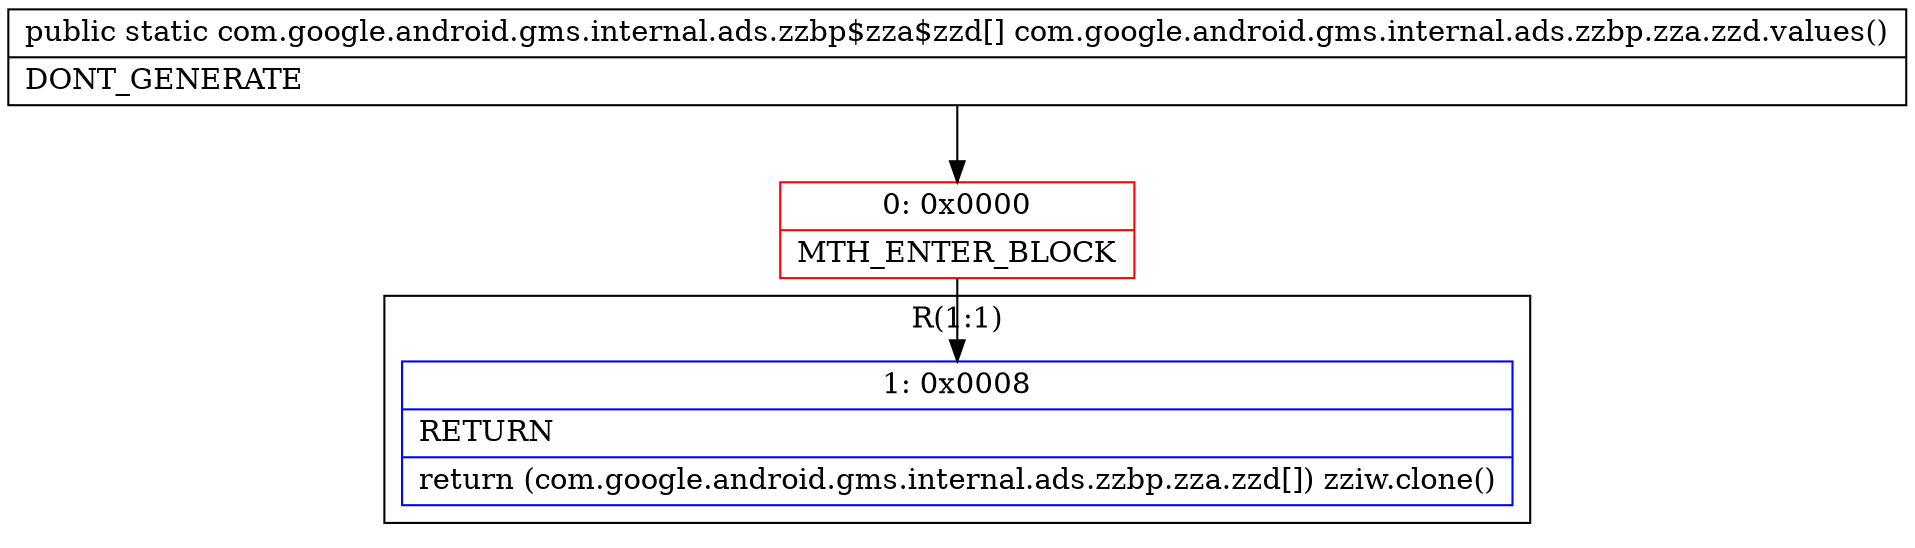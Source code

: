 digraph "CFG forcom.google.android.gms.internal.ads.zzbp.zza.zzd.values()[Lcom\/google\/android\/gms\/internal\/ads\/zzbp$zza$zzd;" {
subgraph cluster_Region_521013506 {
label = "R(1:1)";
node [shape=record,color=blue];
Node_1 [shape=record,label="{1\:\ 0x0008|RETURN\l|return (com.google.android.gms.internal.ads.zzbp.zza.zzd[]) zziw.clone()\l}"];
}
Node_0 [shape=record,color=red,label="{0\:\ 0x0000|MTH_ENTER_BLOCK\l}"];
MethodNode[shape=record,label="{public static com.google.android.gms.internal.ads.zzbp$zza$zzd[] com.google.android.gms.internal.ads.zzbp.zza.zzd.values()  | DONT_GENERATE\l}"];
MethodNode -> Node_0;
Node_0 -> Node_1;
}

